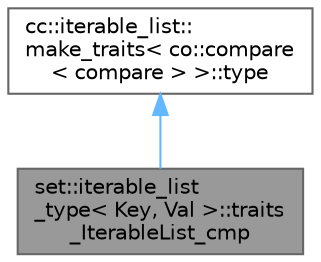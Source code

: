 digraph "set::iterable_list_type&lt; Key, Val &gt;::traits_IterableList_cmp"
{
 // LATEX_PDF_SIZE
  bgcolor="transparent";
  edge [fontname=Helvetica,fontsize=10,labelfontname=Helvetica,labelfontsize=10];
  node [fontname=Helvetica,fontsize=10,shape=box,height=0.2,width=0.4];
  Node1 [id="Node000001",label="set::iterable_list\l_type\< Key, Val \>::traits\l_IterableList_cmp",height=0.2,width=0.4,color="gray40", fillcolor="grey60", style="filled", fontcolor="black",tooltip=" "];
  Node2 -> Node1 [id="edge1_Node000001_Node000002",dir="back",color="steelblue1",style="solid",tooltip=" "];
  Node2 [id="Node000002",label="cc::iterable_list::\lmake_traits\< co::compare\l\< compare \> \>::type",height=0.2,width=0.4,color="gray40", fillcolor="white", style="filled",tooltip=" "];
}
